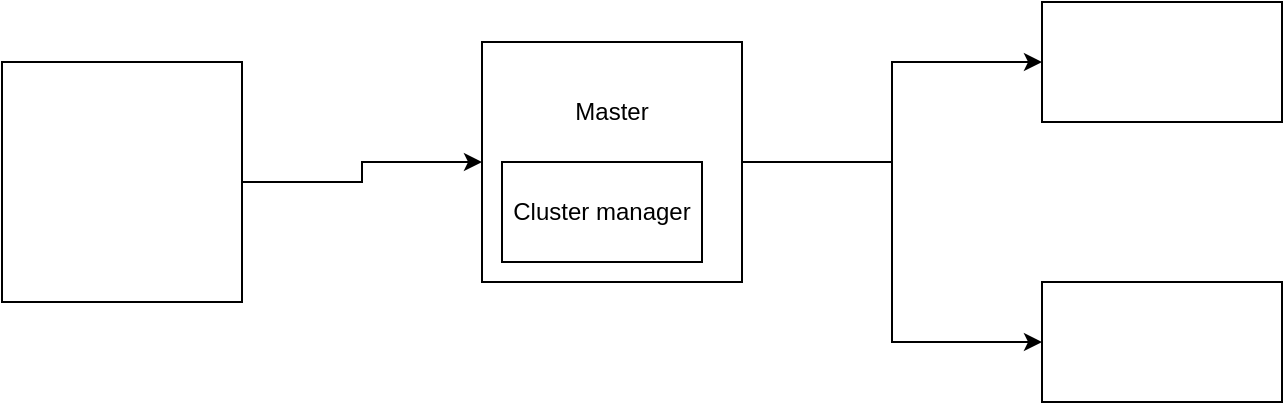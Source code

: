 <mxfile version="20.7.4" type="github">
  <diagram id="SZKFtumjnU7QpQDLwjqJ" name="Page-1">
    <mxGraphModel dx="1620" dy="764" grid="1" gridSize="10" guides="1" tooltips="1" connect="1" arrows="1" fold="1" page="1" pageScale="1" pageWidth="850" pageHeight="1100" math="0" shadow="0">
      <root>
        <mxCell id="0" />
        <mxCell id="1" parent="0" />
        <mxCell id="0q1fo0G3_Q3Y5v4Zs4Fp-5" style="edgeStyle=orthogonalEdgeStyle;rounded=0;orthogonalLoop=1;jettySize=auto;html=1;entryX=0;entryY=0.5;entryDx=0;entryDy=0;" edge="1" parent="1" source="0q1fo0G3_Q3Y5v4Zs4Fp-1" target="0q1fo0G3_Q3Y5v4Zs4Fp-2">
          <mxGeometry relative="1" as="geometry" />
        </mxCell>
        <mxCell id="0q1fo0G3_Q3Y5v4Zs4Fp-1" value="" style="rounded=0;whiteSpace=wrap;html=1;shadow=0;glass=0;" vertex="1" parent="1">
          <mxGeometry x="80" y="310" width="120" height="120" as="geometry" />
        </mxCell>
        <mxCell id="0q1fo0G3_Q3Y5v4Zs4Fp-6" style="edgeStyle=orthogonalEdgeStyle;rounded=0;orthogonalLoop=1;jettySize=auto;html=1;entryX=0;entryY=0.5;entryDx=0;entryDy=0;" edge="1" parent="1" source="0q1fo0G3_Q3Y5v4Zs4Fp-2" target="0q1fo0G3_Q3Y5v4Zs4Fp-3">
          <mxGeometry relative="1" as="geometry" />
        </mxCell>
        <mxCell id="0q1fo0G3_Q3Y5v4Zs4Fp-7" style="edgeStyle=orthogonalEdgeStyle;rounded=0;orthogonalLoop=1;jettySize=auto;html=1;exitX=1;exitY=0.5;exitDx=0;exitDy=0;entryX=0;entryY=0.5;entryDx=0;entryDy=0;" edge="1" parent="1" source="0q1fo0G3_Q3Y5v4Zs4Fp-2" target="0q1fo0G3_Q3Y5v4Zs4Fp-4">
          <mxGeometry relative="1" as="geometry" />
        </mxCell>
        <mxCell id="0q1fo0G3_Q3Y5v4Zs4Fp-2" value="" style="rounded=0;whiteSpace=wrap;html=1;" vertex="1" parent="1">
          <mxGeometry x="320" y="300" width="130" height="120" as="geometry" />
        </mxCell>
        <mxCell id="0q1fo0G3_Q3Y5v4Zs4Fp-3" value="" style="rounded=0;whiteSpace=wrap;html=1;" vertex="1" parent="1">
          <mxGeometry x="600" y="280" width="120" height="60" as="geometry" />
        </mxCell>
        <mxCell id="0q1fo0G3_Q3Y5v4Zs4Fp-4" value="" style="rounded=0;whiteSpace=wrap;html=1;" vertex="1" parent="1">
          <mxGeometry x="600" y="420" width="120" height="60" as="geometry" />
        </mxCell>
        <mxCell id="0q1fo0G3_Q3Y5v4Zs4Fp-8" value="Cluster manager" style="rounded=0;whiteSpace=wrap;html=1;shadow=0;glass=0;sketch=0;" vertex="1" parent="1">
          <mxGeometry x="330" y="360" width="100" height="50" as="geometry" />
        </mxCell>
        <mxCell id="0q1fo0G3_Q3Y5v4Zs4Fp-9" value="Master" style="text;html=1;strokeColor=none;fillColor=none;align=center;verticalAlign=middle;whiteSpace=wrap;rounded=0;shadow=0;glass=0;sketch=0;" vertex="1" parent="1">
          <mxGeometry x="355" y="320" width="60" height="30" as="geometry" />
        </mxCell>
      </root>
    </mxGraphModel>
  </diagram>
</mxfile>
